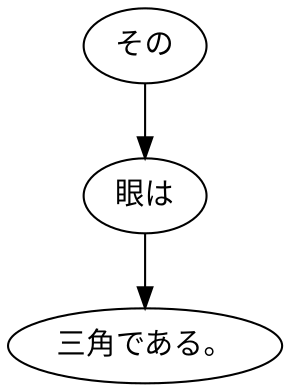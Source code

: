 digraph graph7262 {
	node0 [label="その"];
	node1 [label="眼は"];
	node2 [label="三角である。"];
	node0 -> node1;
	node1 -> node2;
}
